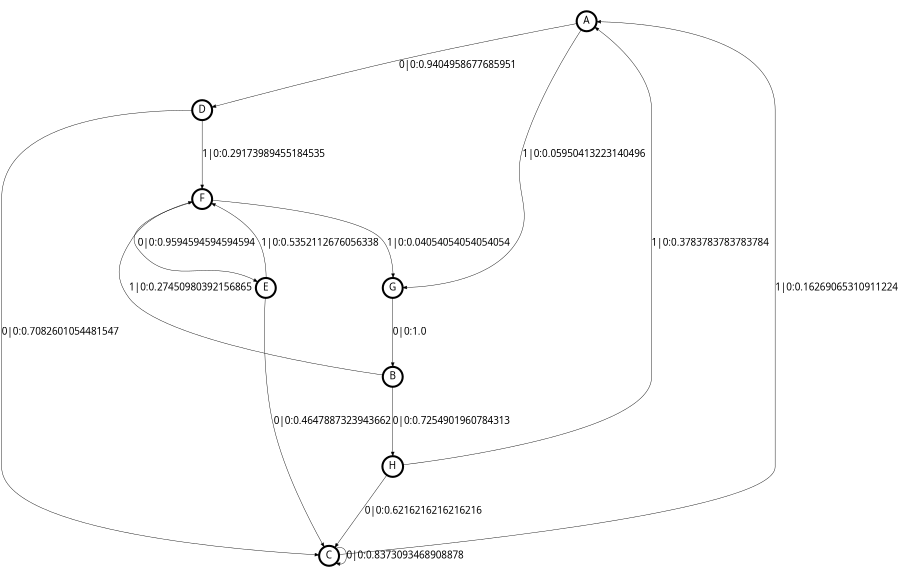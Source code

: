 digraph  {
size = "6,8.5";
ratio = "fill";
node
[shape = circle];
node [fontsize = 24];
node [penwidth = 5];
edge [fontsize = 24];
node [fontname = "CMU Serif Roman"];
graph [fontname = "CMU Serif Roman"];
edge [fontname = "CMU Serif Roman"];
A -> D [label = "0|0:0.9404958677685951\l"];
A -> G [label = "1|0:0.05950413223140496\l"];
B -> F [label = "1|0:0.27450980392156865\l"];
B -> H [label = "0|0:0.7254901960784313\l"];
C -> A [label = "1|0:0.16269065310911224\l"];
C -> C [label = "0|0:0.8373093468908878\l"];
D -> C [label = "0|0:0.7082601054481547\l"];
D -> F [label = "1|0:0.29173989455184535\l"];
E -> C [label = "0|0:0.4647887323943662\l"];
E -> F [label = "1|0:0.5352112676056338\l"];
F -> E [label = "0|0:0.9594594594594594\l"];
F -> G [label = "1|0:0.04054054054054054\l"];
G -> B [label = "0|0:1.0\l"];
H -> A [label = "1|0:0.3783783783783784\l"];
H -> C [label = "0|0:0.6216216216216216\l"];
}